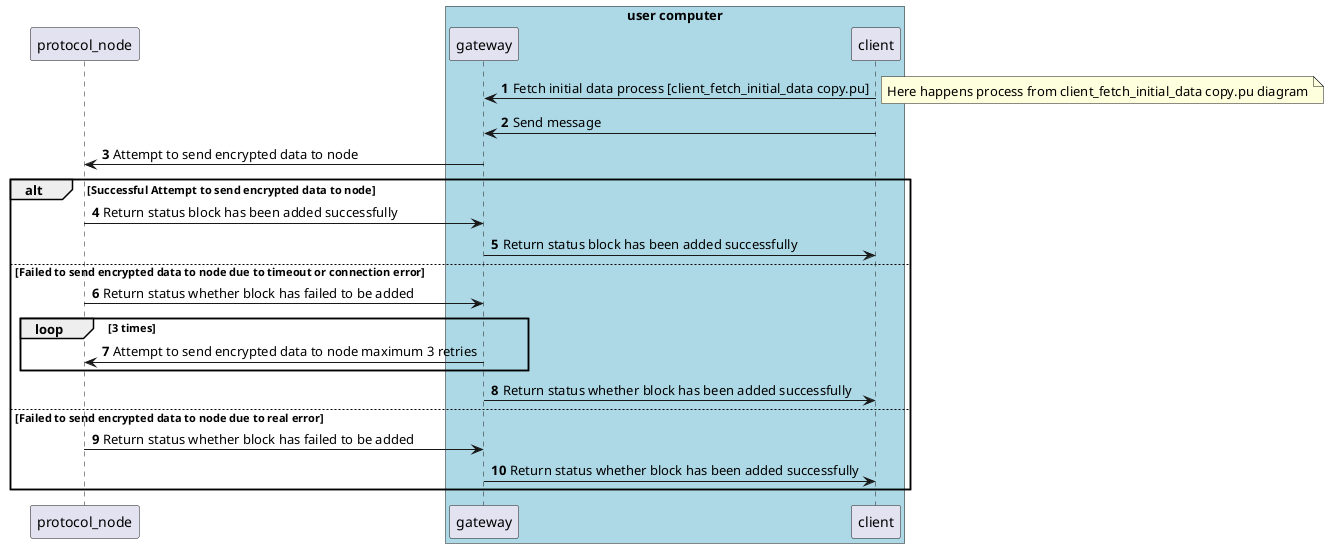 @startuml client send data to blockchain simple case diagram

participant protocol_node
box "user computer" #LightBlue
participant gateway
participant client
end box

autonumber

client -> gateway : Fetch initial data process [client_fetch_initial_data copy.pu]
note right
    Here happens process from client_fetch_initial_data copy.pu diagram
end note

client -> gateway : Send message
gateway -> protocol_node : Attempt to send encrypted data to node
alt Successful Attempt to send encrypted data to node
    protocol_node -> gateway : Return status block has been added successfully
    gateway -> client : Return status block has been added successfully
else Failed to send encrypted data to node due to timeout or connection error
    protocol_node -> gateway : Return status whether block has failed to be added
    loop 3 times
        gateway -> protocol_node : Attempt to send encrypted data to node maximum 3 retries
    end
    gateway -> client : Return status whether block has been added successfully
else Failed to send encrypted data to node due to real error
    protocol_node -> gateway : Return status whether block has failed to be added
    gateway -> client : Return status whether block has been added successfully
end

@enduml
